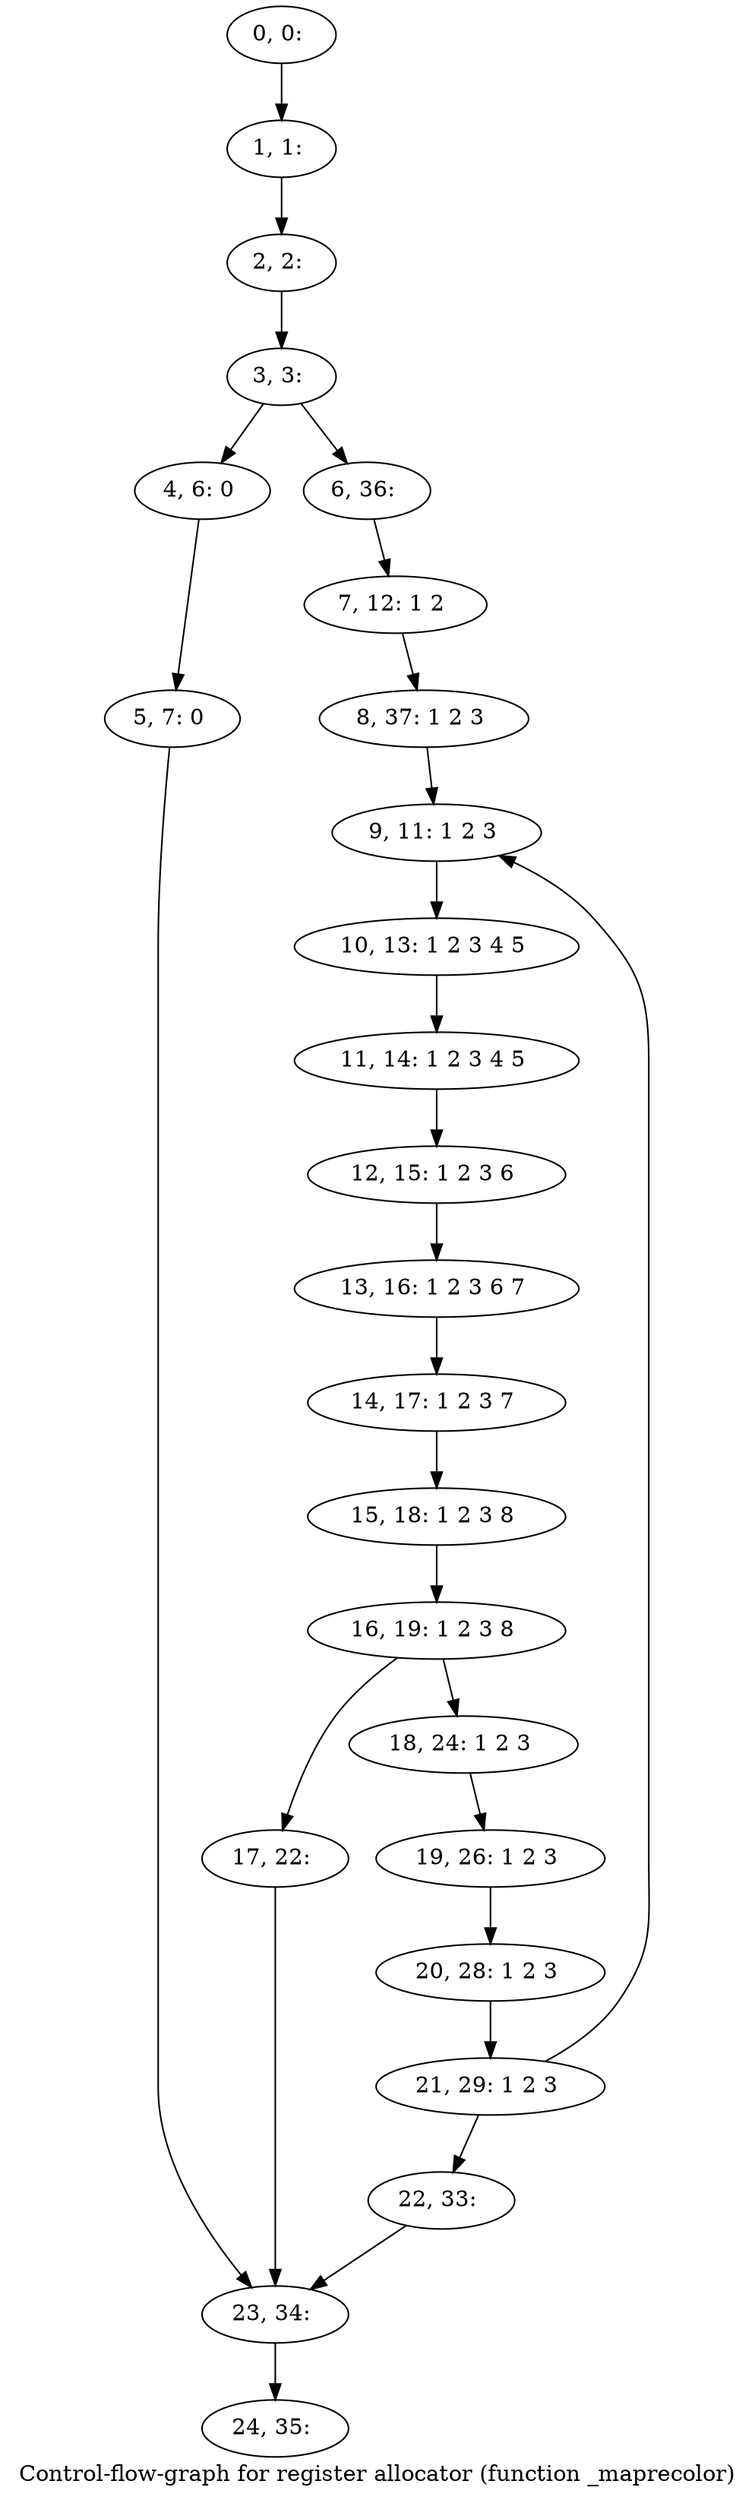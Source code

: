 digraph G {
graph [label="Control-flow-graph for register allocator (function _maprecolor)"]
0[label="0, 0: "];
1[label="1, 1: "];
2[label="2, 2: "];
3[label="3, 3: "];
4[label="4, 6: 0 "];
5[label="5, 7: 0 "];
6[label="6, 36: "];
7[label="7, 12: 1 2 "];
8[label="8, 37: 1 2 3 "];
9[label="9, 11: 1 2 3 "];
10[label="10, 13: 1 2 3 4 5 "];
11[label="11, 14: 1 2 3 4 5 "];
12[label="12, 15: 1 2 3 6 "];
13[label="13, 16: 1 2 3 6 7 "];
14[label="14, 17: 1 2 3 7 "];
15[label="15, 18: 1 2 3 8 "];
16[label="16, 19: 1 2 3 8 "];
17[label="17, 22: "];
18[label="18, 24: 1 2 3 "];
19[label="19, 26: 1 2 3 "];
20[label="20, 28: 1 2 3 "];
21[label="21, 29: 1 2 3 "];
22[label="22, 33: "];
23[label="23, 34: "];
24[label="24, 35: "];
0->1 ;
1->2 ;
2->3 ;
3->4 ;
3->6 ;
4->5 ;
5->23 ;
6->7 ;
7->8 ;
8->9 ;
9->10 ;
10->11 ;
11->12 ;
12->13 ;
13->14 ;
14->15 ;
15->16 ;
16->17 ;
16->18 ;
17->23 ;
18->19 ;
19->20 ;
20->21 ;
21->22 ;
21->9 ;
22->23 ;
23->24 ;
}
